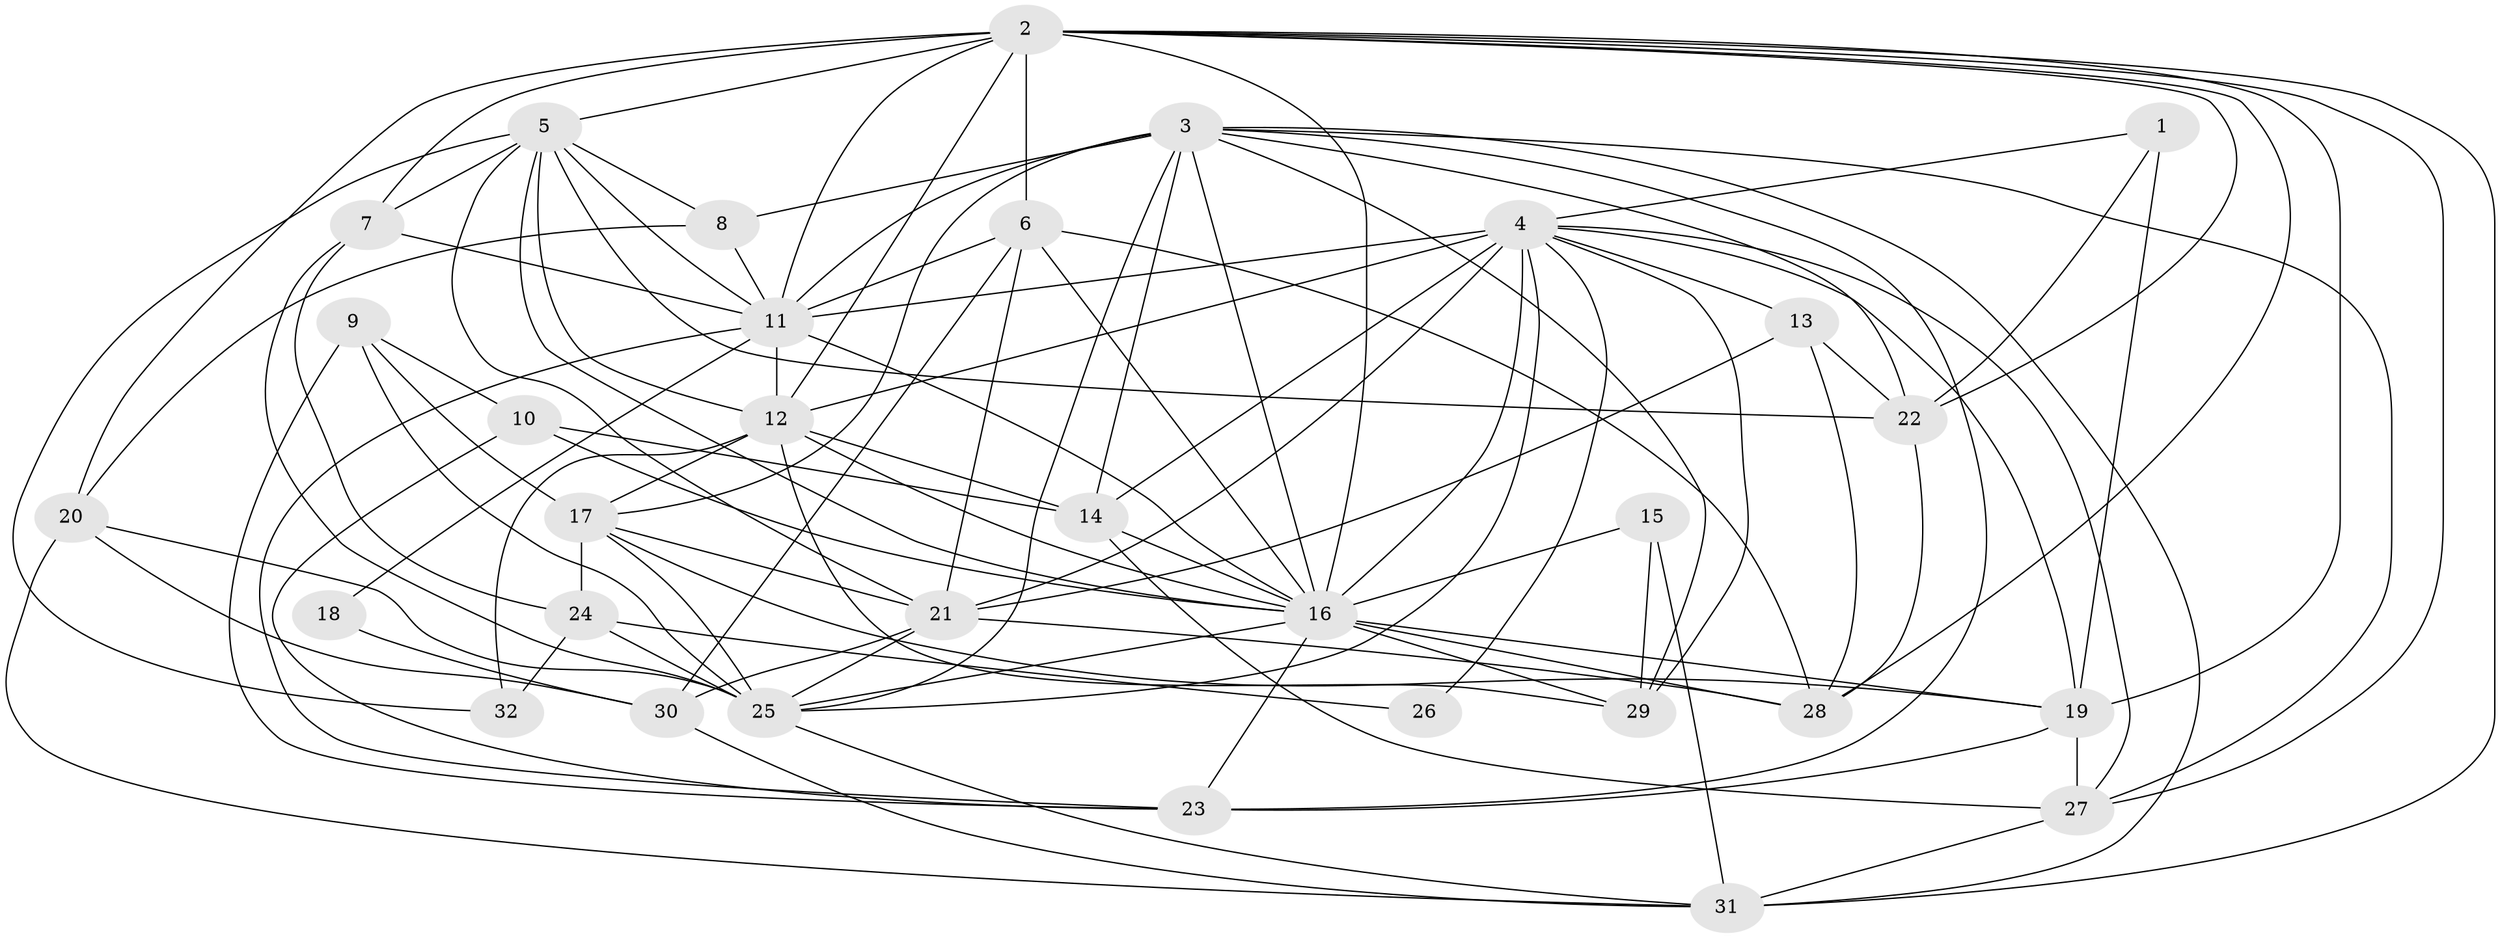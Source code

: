 // original degree distribution, {2: 0.19047619047619047, 7: 0.047619047619047616, 3: 0.29523809523809524, 4: 0.1619047619047619, 6: 0.09523809523809523, 5: 0.17142857142857143, 10: 0.009523809523809525, 8: 0.02857142857142857}
// Generated by graph-tools (version 1.1) at 2025/50/03/04/25 22:50:59]
// undirected, 32 vertices, 104 edges
graph export_dot {
  node [color=gray90,style=filled];
  1;
  2;
  3;
  4;
  5;
  6;
  7;
  8;
  9;
  10;
  11;
  12;
  13;
  14;
  15;
  16;
  17;
  18;
  19;
  20;
  21;
  22;
  23;
  24;
  25;
  26;
  27;
  28;
  29;
  30;
  31;
  32;
  1 -- 4 [weight=1.0];
  1 -- 19 [weight=3.0];
  1 -- 22 [weight=1.0];
  2 -- 5 [weight=1.0];
  2 -- 6 [weight=1.0];
  2 -- 7 [weight=1.0];
  2 -- 11 [weight=1.0];
  2 -- 12 [weight=2.0];
  2 -- 16 [weight=1.0];
  2 -- 19 [weight=1.0];
  2 -- 20 [weight=1.0];
  2 -- 22 [weight=1.0];
  2 -- 27 [weight=1.0];
  2 -- 28 [weight=1.0];
  2 -- 31 [weight=1.0];
  3 -- 8 [weight=2.0];
  3 -- 11 [weight=3.0];
  3 -- 14 [weight=1.0];
  3 -- 16 [weight=3.0];
  3 -- 17 [weight=1.0];
  3 -- 22 [weight=1.0];
  3 -- 23 [weight=1.0];
  3 -- 25 [weight=1.0];
  3 -- 27 [weight=1.0];
  3 -- 29 [weight=1.0];
  3 -- 31 [weight=1.0];
  4 -- 11 [weight=2.0];
  4 -- 12 [weight=1.0];
  4 -- 13 [weight=1.0];
  4 -- 14 [weight=4.0];
  4 -- 16 [weight=1.0];
  4 -- 19 [weight=1.0];
  4 -- 21 [weight=1.0];
  4 -- 25 [weight=1.0];
  4 -- 26 [weight=1.0];
  4 -- 27 [weight=1.0];
  4 -- 29 [weight=2.0];
  5 -- 7 [weight=1.0];
  5 -- 8 [weight=1.0];
  5 -- 11 [weight=1.0];
  5 -- 12 [weight=1.0];
  5 -- 16 [weight=1.0];
  5 -- 21 [weight=1.0];
  5 -- 22 [weight=1.0];
  5 -- 32 [weight=1.0];
  6 -- 11 [weight=1.0];
  6 -- 16 [weight=1.0];
  6 -- 21 [weight=2.0];
  6 -- 28 [weight=1.0];
  6 -- 30 [weight=1.0];
  7 -- 11 [weight=2.0];
  7 -- 24 [weight=1.0];
  7 -- 25 [weight=1.0];
  8 -- 11 [weight=2.0];
  8 -- 20 [weight=2.0];
  9 -- 10 [weight=1.0];
  9 -- 17 [weight=1.0];
  9 -- 23 [weight=1.0];
  9 -- 25 [weight=1.0];
  10 -- 14 [weight=1.0];
  10 -- 16 [weight=2.0];
  10 -- 23 [weight=1.0];
  11 -- 12 [weight=1.0];
  11 -- 16 [weight=1.0];
  11 -- 18 [weight=1.0];
  11 -- 23 [weight=1.0];
  12 -- 14 [weight=1.0];
  12 -- 16 [weight=1.0];
  12 -- 17 [weight=2.0];
  12 -- 29 [weight=1.0];
  12 -- 32 [weight=1.0];
  13 -- 21 [weight=1.0];
  13 -- 22 [weight=1.0];
  13 -- 28 [weight=1.0];
  14 -- 16 [weight=1.0];
  14 -- 27 [weight=1.0];
  15 -- 16 [weight=1.0];
  15 -- 29 [weight=1.0];
  15 -- 31 [weight=1.0];
  16 -- 19 [weight=1.0];
  16 -- 23 [weight=2.0];
  16 -- 25 [weight=1.0];
  16 -- 28 [weight=2.0];
  16 -- 29 [weight=1.0];
  17 -- 19 [weight=1.0];
  17 -- 21 [weight=1.0];
  17 -- 24 [weight=1.0];
  17 -- 25 [weight=2.0];
  18 -- 30 [weight=1.0];
  19 -- 23 [weight=2.0];
  19 -- 27 [weight=3.0];
  20 -- 25 [weight=1.0];
  20 -- 30 [weight=1.0];
  20 -- 31 [weight=1.0];
  21 -- 25 [weight=1.0];
  21 -- 28 [weight=2.0];
  21 -- 30 [weight=1.0];
  22 -- 28 [weight=1.0];
  24 -- 25 [weight=1.0];
  24 -- 26 [weight=1.0];
  24 -- 32 [weight=1.0];
  25 -- 31 [weight=1.0];
  27 -- 31 [weight=1.0];
  30 -- 31 [weight=1.0];
}
